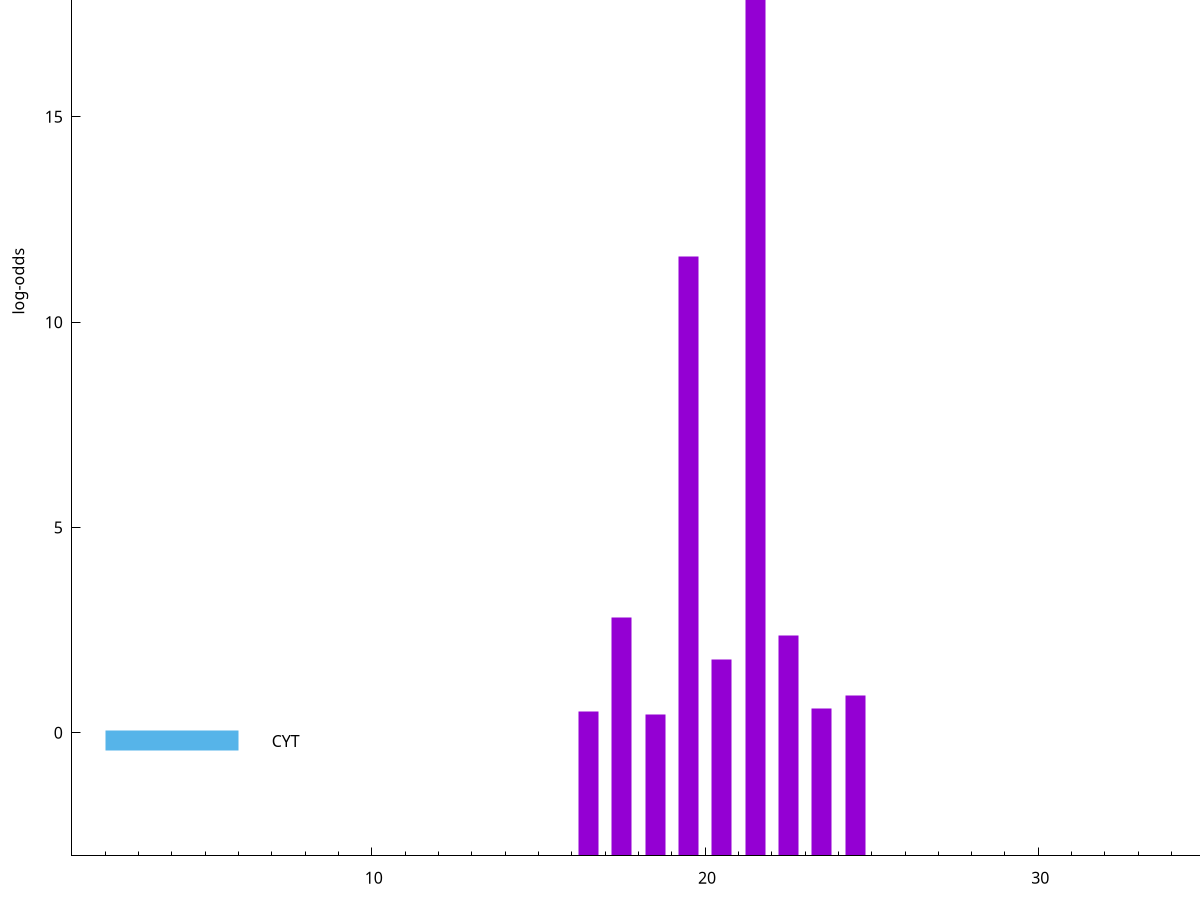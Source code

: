 set title "LipoP predictions for SRR4017849.gff"
set size 2., 1.4
set xrange [1:70] 
set mxtics 10
set yrange [-3:25]
set y2range [0:28]
set ylabel "log-odds"
set term postscript eps color solid "Helvetica" 30
set output "SRR4017849.gff92.eps"
set arrow from 2,19.4781 to 6,19.4781 nohead lt 1 lw 20
set label "SpI" at 7,19.4781
set arrow from 2,-0.200913 to 6,-0.200913 nohead lt 3 lw 20
set label "CYT" at 7,-0.200913
set arrow from 2,19.4781 to 6,19.4781 nohead lt 1 lw 20
set label "SpI" at 7,19.4781
# NOTE: The scores below are the log-odds scores with the threshold
# NOTE: subtracted (a hack to make gnuplot make the histogram all
# NOTE: look nice).
plot "-" axes x1y2 title "" with impulses lt 1 lw 20
21.500000 22.471900
19.500000 14.599100
17.500000 5.809440
22.500000 5.360070
20.500000 4.787480
24.500000 3.903766
23.500000 3.587353
16.500000 3.514892
18.500000 3.433530
e
exit
